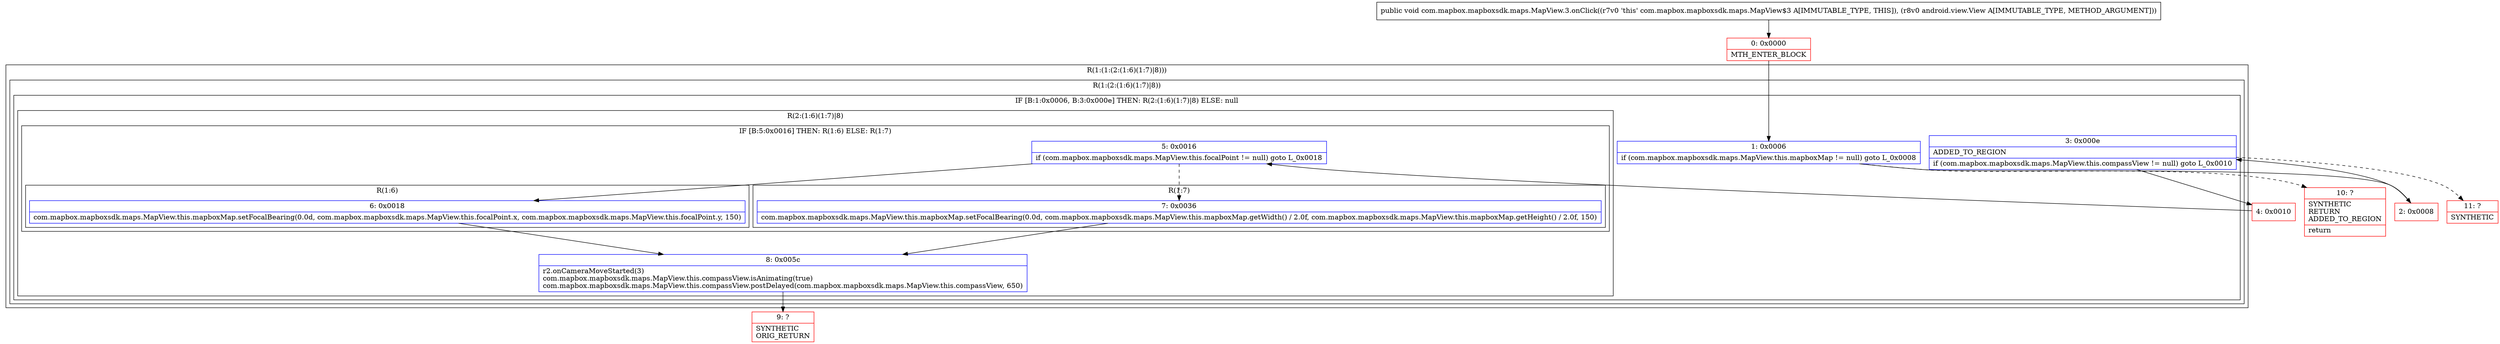 digraph "CFG forcom.mapbox.mapboxsdk.maps.MapView.3.onClick(Landroid\/view\/View;)V" {
subgraph cluster_Region_809204581 {
label = "R(1:(1:(2:(1:6)(1:7)|8)))";
node [shape=record,color=blue];
subgraph cluster_Region_1596256977 {
label = "R(1:(2:(1:6)(1:7)|8))";
node [shape=record,color=blue];
subgraph cluster_IfRegion_1739038005 {
label = "IF [B:1:0x0006, B:3:0x000e] THEN: R(2:(1:6)(1:7)|8) ELSE: null";
node [shape=record,color=blue];
Node_1 [shape=record,label="{1\:\ 0x0006|if (com.mapbox.mapboxsdk.maps.MapView.this.mapboxMap != null) goto L_0x0008\l}"];
Node_3 [shape=record,label="{3\:\ 0x000e|ADDED_TO_REGION\l|if (com.mapbox.mapboxsdk.maps.MapView.this.compassView != null) goto L_0x0010\l}"];
subgraph cluster_Region_1386975530 {
label = "R(2:(1:6)(1:7)|8)";
node [shape=record,color=blue];
subgraph cluster_IfRegion_966801481 {
label = "IF [B:5:0x0016] THEN: R(1:6) ELSE: R(1:7)";
node [shape=record,color=blue];
Node_5 [shape=record,label="{5\:\ 0x0016|if (com.mapbox.mapboxsdk.maps.MapView.this.focalPoint != null) goto L_0x0018\l}"];
subgraph cluster_Region_1105917910 {
label = "R(1:6)";
node [shape=record,color=blue];
Node_6 [shape=record,label="{6\:\ 0x0018|com.mapbox.mapboxsdk.maps.MapView.this.mapboxMap.setFocalBearing(0.0d, com.mapbox.mapboxsdk.maps.MapView.this.focalPoint.x, com.mapbox.mapboxsdk.maps.MapView.this.focalPoint.y, 150)\l}"];
}
subgraph cluster_Region_452957419 {
label = "R(1:7)";
node [shape=record,color=blue];
Node_7 [shape=record,label="{7\:\ 0x0036|com.mapbox.mapboxsdk.maps.MapView.this.mapboxMap.setFocalBearing(0.0d, com.mapbox.mapboxsdk.maps.MapView.this.mapboxMap.getWidth() \/ 2.0f, com.mapbox.mapboxsdk.maps.MapView.this.mapboxMap.getHeight() \/ 2.0f, 150)\l}"];
}
}
Node_8 [shape=record,label="{8\:\ 0x005c|r2.onCameraMoveStarted(3)\lcom.mapbox.mapboxsdk.maps.MapView.this.compassView.isAnimating(true)\lcom.mapbox.mapboxsdk.maps.MapView.this.compassView.postDelayed(com.mapbox.mapboxsdk.maps.MapView.this.compassView, 650)\l}"];
}
}
}
}
Node_0 [shape=record,color=red,label="{0\:\ 0x0000|MTH_ENTER_BLOCK\l}"];
Node_2 [shape=record,color=red,label="{2\:\ 0x0008}"];
Node_4 [shape=record,color=red,label="{4\:\ 0x0010}"];
Node_9 [shape=record,color=red,label="{9\:\ ?|SYNTHETIC\lORIG_RETURN\l}"];
Node_10 [shape=record,color=red,label="{10\:\ ?|SYNTHETIC\lRETURN\lADDED_TO_REGION\l|return\l}"];
Node_11 [shape=record,color=red,label="{11\:\ ?|SYNTHETIC\l}"];
MethodNode[shape=record,label="{public void com.mapbox.mapboxsdk.maps.MapView.3.onClick((r7v0 'this' com.mapbox.mapboxsdk.maps.MapView$3 A[IMMUTABLE_TYPE, THIS]), (r8v0 android.view.View A[IMMUTABLE_TYPE, METHOD_ARGUMENT])) }"];
MethodNode -> Node_0;
Node_1 -> Node_2;
Node_1 -> Node_10[style=dashed];
Node_3 -> Node_4;
Node_3 -> Node_11[style=dashed];
Node_5 -> Node_6;
Node_5 -> Node_7[style=dashed];
Node_6 -> Node_8;
Node_7 -> Node_8;
Node_8 -> Node_9;
Node_0 -> Node_1;
Node_2 -> Node_3;
Node_4 -> Node_5;
}

